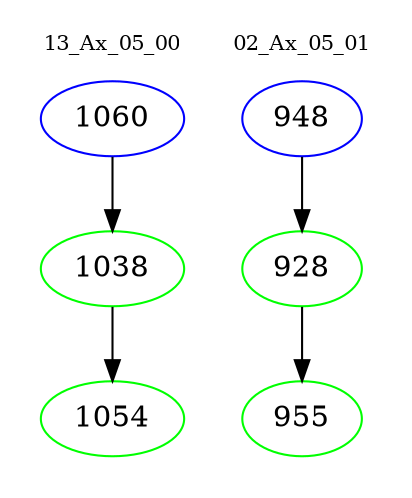 digraph{
subgraph cluster_0 {
color = white
label = "13_Ax_05_00";
fontsize=10;
T0_1060 [label="1060", color="blue"]
T0_1060 -> T0_1038 [color="black"]
T0_1038 [label="1038", color="green"]
T0_1038 -> T0_1054 [color="black"]
T0_1054 [label="1054", color="green"]
}
subgraph cluster_1 {
color = white
label = "02_Ax_05_01";
fontsize=10;
T1_948 [label="948", color="blue"]
T1_948 -> T1_928 [color="black"]
T1_928 [label="928", color="green"]
T1_928 -> T1_955 [color="black"]
T1_955 [label="955", color="green"]
}
}
